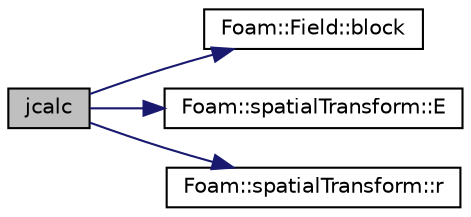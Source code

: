 digraph "jcalc"
{
  bgcolor="transparent";
  edge [fontname="Helvetica",fontsize="10",labelfontname="Helvetica",labelfontsize="10"];
  node [fontname="Helvetica",fontsize="10",shape=record];
  rankdir="LR";
  Node16 [label="jcalc",height=0.2,width=0.4,color="black", fillcolor="grey75", style="filled", fontcolor="black"];
  Node16 -> Node17 [color="midnightblue",fontsize="10",style="solid",fontname="Helvetica"];
  Node17 [label="Foam::Field::block",height=0.2,width=0.4,color="black",URL="$a27573.html#af0e256f83767f6670bd86534b20bf3de"];
  Node16 -> Node18 [color="midnightblue",fontsize="10",style="solid",fontname="Helvetica"];
  Node18 [label="Foam::spatialTransform::E",height=0.2,width=0.4,color="black",URL="$a29465.html#a32910bd862777050173d2382359f2ea7",tooltip="Return the rotation tensor. "];
  Node16 -> Node19 [color="midnightblue",fontsize="10",style="solid",fontname="Helvetica"];
  Node19 [label="Foam::spatialTransform::r",height=0.2,width=0.4,color="black",URL="$a29465.html#a1d9aee63f5fa2a8d55f08cbfd91f75c5",tooltip="Return the translation vector. "];
}
